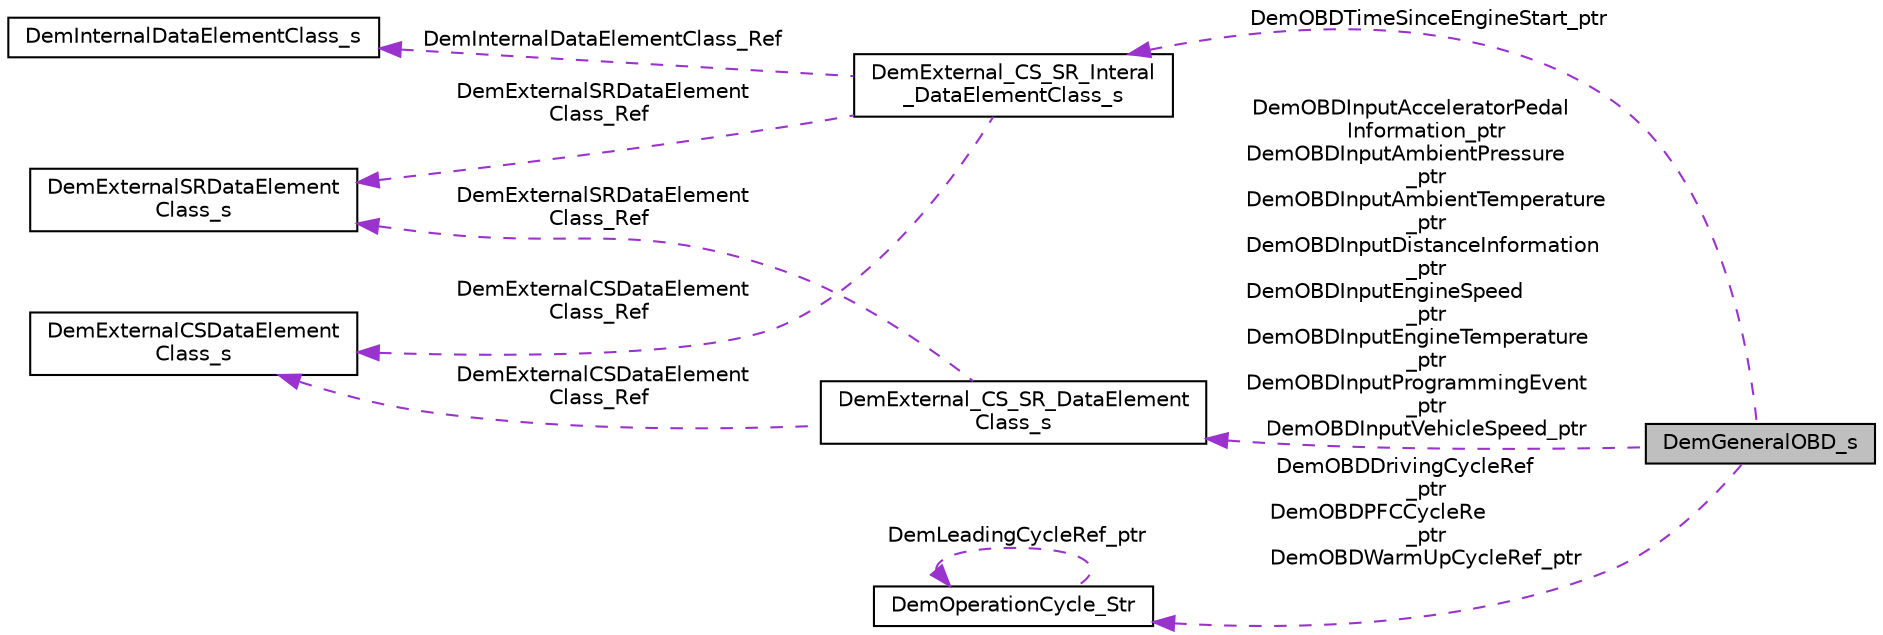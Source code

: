 digraph "DemGeneralOBD_s"
{
 // LATEX_PDF_SIZE
  edge [fontname="Helvetica",fontsize="10",labelfontname="Helvetica",labelfontsize="10"];
  node [fontname="Helvetica",fontsize="10",shape=record];
  rankdir="LR";
  Node1 [label="DemGeneralOBD_s",height=0.2,width=0.4,color="black", fillcolor="grey75", style="filled", fontcolor="black",tooltip=" "];
  Node2 -> Node1 [dir="back",color="darkorchid3",fontsize="10",style="dashed",label=" DemOBDTimeSinceEngineStart_ptr" ,fontname="Helvetica"];
  Node2 [label="DemExternal_CS_SR_Interal\l_DataElementClass_s",height=0.2,width=0.4,color="black", fillcolor="white", style="filled",URL="$struct_dem_external___c_s___s_r___interal___data_element_class__s.html",tooltip=" "];
  Node3 -> Node2 [dir="back",color="darkorchid3",fontsize="10",style="dashed",label=" DemExternalSRDataElement\lClass_Ref" ,fontname="Helvetica"];
  Node3 [label="DemExternalSRDataElement\lClass_s",height=0.2,width=0.4,color="black", fillcolor="white", style="filled",URL="$struct_dem_external_s_r_data_element_class__s.html",tooltip=" "];
  Node4 -> Node2 [dir="back",color="darkorchid3",fontsize="10",style="dashed",label=" DemExternalCSDataElement\lClass_Ref" ,fontname="Helvetica"];
  Node4 [label="DemExternalCSDataElement\lClass_s",height=0.2,width=0.4,color="black", fillcolor="white", style="filled",URL="$struct_dem_external_c_s_data_element_class__s.html",tooltip=" "];
  Node5 -> Node2 [dir="back",color="darkorchid3",fontsize="10",style="dashed",label=" DemInternalDataElementClass_Ref" ,fontname="Helvetica"];
  Node5 [label="DemInternalDataElementClass_s",height=0.2,width=0.4,color="black", fillcolor="white", style="filled",URL="$struct_dem_internal_data_element_class__s.html",tooltip=" "];
  Node6 -> Node1 [dir="back",color="darkorchid3",fontsize="10",style="dashed",label=" DemOBDInputAcceleratorPedal\lInformation_ptr\nDemOBDInputAmbientPressure\l_ptr\nDemOBDInputAmbientTemperature\l_ptr\nDemOBDInputDistanceInformation\l_ptr\nDemOBDInputEngineSpeed\l_ptr\nDemOBDInputEngineTemperature\l_ptr\nDemOBDInputProgrammingEvent\l_ptr\nDemOBDInputVehicleSpeed_ptr" ,fontname="Helvetica"];
  Node6 [label="DemExternal_CS_SR_DataElement\lClass_s",height=0.2,width=0.4,color="black", fillcolor="white", style="filled",URL="$union_dem_external___c_s___s_r___data_element_class__s.html",tooltip=" "];
  Node3 -> Node6 [dir="back",color="darkorchid3",fontsize="10",style="dashed",label=" DemExternalSRDataElement\lClass_Ref" ,fontname="Helvetica"];
  Node4 -> Node6 [dir="back",color="darkorchid3",fontsize="10",style="dashed",label=" DemExternalCSDataElement\lClass_Ref" ,fontname="Helvetica"];
  Node7 -> Node1 [dir="back",color="darkorchid3",fontsize="10",style="dashed",label=" DemOBDDrivingCycleRef\l_ptr\nDemOBDPFCCycleRe\l_ptr\nDemOBDWarmUpCycleRef_ptr" ,fontname="Helvetica"];
  Node7 [label="DemOperationCycle_Str",height=0.2,width=0.4,color="black", fillcolor="white", style="filled",URL="$struct_dem_operation_cycle___str.html",tooltip=" "];
  Node7 -> Node7 [dir="back",color="darkorchid3",fontsize="10",style="dashed",label=" DemLeadingCycleRef_ptr" ,fontname="Helvetica"];
}
